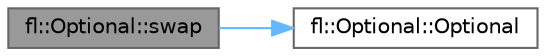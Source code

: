 digraph "fl::Optional::swap"
{
 // INTERACTIVE_SVG=YES
 // LATEX_PDF_SIZE
  bgcolor="transparent";
  edge [fontname=Helvetica,fontsize=10,labelfontname=Helvetica,labelfontsize=10];
  node [fontname=Helvetica,fontsize=10,shape=box,height=0.2,width=0.4];
  rankdir="LR";
  Node1 [id="Node000001",label="fl::Optional::swap",height=0.2,width=0.4,color="gray40", fillcolor="grey60", style="filled", fontcolor="black",tooltip=" "];
  Node1 -> Node2 [id="edge1_Node000001_Node000002",color="steelblue1",style="solid",tooltip=" "];
  Node2 [id="Node000002",label="fl::Optional::Optional",height=0.2,width=0.4,color="grey40", fillcolor="white", style="filled",URL="$dd/dd8/classfl_1_1_optional_a1648f70ef011f8dbd3fcdb20a4f0bab4.html#a1648f70ef011f8dbd3fcdb20a4f0bab4",tooltip=" "];
}

